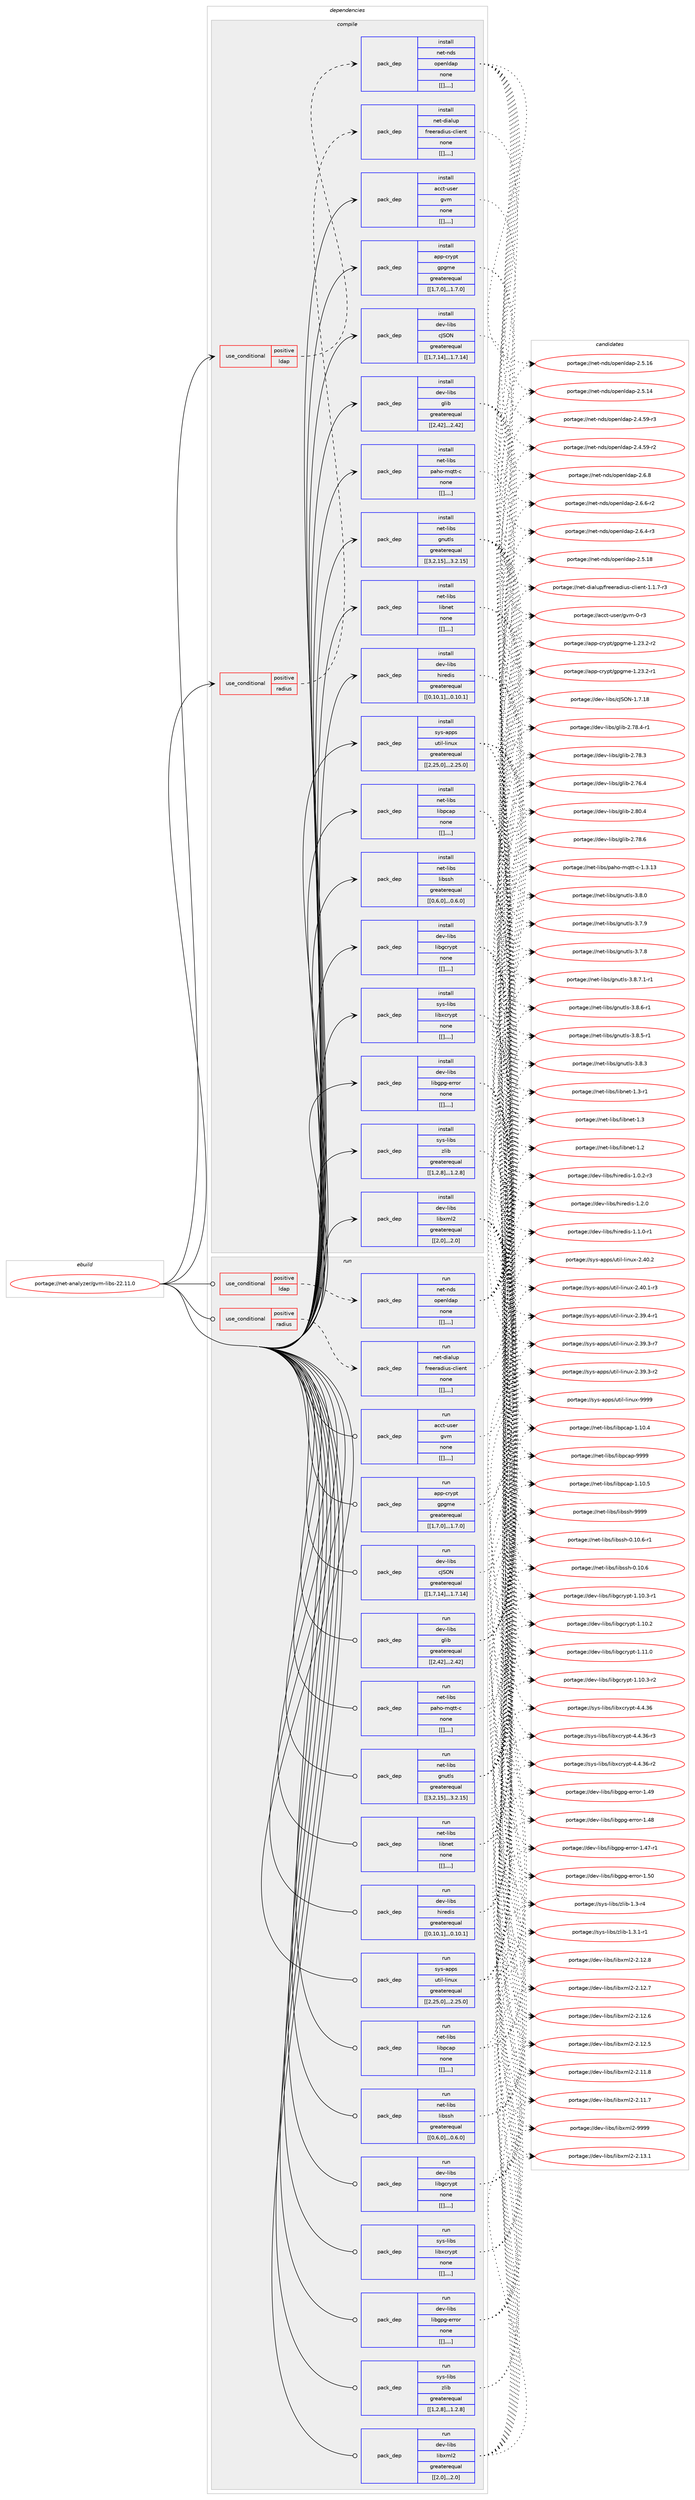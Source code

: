digraph prolog {

# *************
# Graph options
# *************

newrank=true;
concentrate=true;
compound=true;
graph [rankdir=LR,fontname=Helvetica,fontsize=10,ranksep=1.5];#, ranksep=2.5, nodesep=0.2];
edge  [arrowhead=vee];
node  [fontname=Helvetica,fontsize=10];

# **********
# The ebuild
# **********

subgraph cluster_leftcol {
color=gray;
label=<<i>ebuild</i>>;
id [label="portage://net-analyzer/gvm-libs-22.11.0", color=red, width=4, href="../net-analyzer/gvm-libs-22.11.0.svg"];
}

# ****************
# The dependencies
# ****************

subgraph cluster_midcol {
color=gray;
label=<<i>dependencies</i>>;
subgraph cluster_compile {
fillcolor="#eeeeee";
style=filled;
label=<<i>compile</i>>;
subgraph cond91432 {
dependency355734 [label=<<TABLE BORDER="0" CELLBORDER="1" CELLSPACING="0" CELLPADDING="4"><TR><TD ROWSPAN="3" CELLPADDING="10">use_conditional</TD></TR><TR><TD>positive</TD></TR><TR><TD>ldap</TD></TR></TABLE>>, shape=none, color=red];
subgraph pack261593 {
dependency355735 [label=<<TABLE BORDER="0" CELLBORDER="1" CELLSPACING="0" CELLPADDING="4" WIDTH="220"><TR><TD ROWSPAN="6" CELLPADDING="30">pack_dep</TD></TR><TR><TD WIDTH="110">install</TD></TR><TR><TD>net-nds</TD></TR><TR><TD>openldap</TD></TR><TR><TD>none</TD></TR><TR><TD>[[],,,,]</TD></TR></TABLE>>, shape=none, color=blue];
}
dependency355734:e -> dependency355735:w [weight=20,style="dashed",arrowhead="vee"];
}
id:e -> dependency355734:w [weight=20,style="solid",arrowhead="vee"];
subgraph cond91433 {
dependency355736 [label=<<TABLE BORDER="0" CELLBORDER="1" CELLSPACING="0" CELLPADDING="4"><TR><TD ROWSPAN="3" CELLPADDING="10">use_conditional</TD></TR><TR><TD>positive</TD></TR><TR><TD>radius</TD></TR></TABLE>>, shape=none, color=red];
subgraph pack261594 {
dependency355737 [label=<<TABLE BORDER="0" CELLBORDER="1" CELLSPACING="0" CELLPADDING="4" WIDTH="220"><TR><TD ROWSPAN="6" CELLPADDING="30">pack_dep</TD></TR><TR><TD WIDTH="110">install</TD></TR><TR><TD>net-dialup</TD></TR><TR><TD>freeradius-client</TD></TR><TR><TD>none</TD></TR><TR><TD>[[],,,,]</TD></TR></TABLE>>, shape=none, color=blue];
}
dependency355736:e -> dependency355737:w [weight=20,style="dashed",arrowhead="vee"];
}
id:e -> dependency355736:w [weight=20,style="solid",arrowhead="vee"];
subgraph pack261595 {
dependency355738 [label=<<TABLE BORDER="0" CELLBORDER="1" CELLSPACING="0" CELLPADDING="4" WIDTH="220"><TR><TD ROWSPAN="6" CELLPADDING="30">pack_dep</TD></TR><TR><TD WIDTH="110">install</TD></TR><TR><TD>acct-user</TD></TR><TR><TD>gvm</TD></TR><TR><TD>none</TD></TR><TR><TD>[[],,,,]</TD></TR></TABLE>>, shape=none, color=blue];
}
id:e -> dependency355738:w [weight=20,style="solid",arrowhead="vee"];
subgraph pack261596 {
dependency355739 [label=<<TABLE BORDER="0" CELLBORDER="1" CELLSPACING="0" CELLPADDING="4" WIDTH="220"><TR><TD ROWSPAN="6" CELLPADDING="30">pack_dep</TD></TR><TR><TD WIDTH="110">install</TD></TR><TR><TD>app-crypt</TD></TR><TR><TD>gpgme</TD></TR><TR><TD>greaterequal</TD></TR><TR><TD>[[1,7,0],,,1.7.0]</TD></TR></TABLE>>, shape=none, color=blue];
}
id:e -> dependency355739:w [weight=20,style="solid",arrowhead="vee"];
subgraph pack261597 {
dependency355740 [label=<<TABLE BORDER="0" CELLBORDER="1" CELLSPACING="0" CELLPADDING="4" WIDTH="220"><TR><TD ROWSPAN="6" CELLPADDING="30">pack_dep</TD></TR><TR><TD WIDTH="110">install</TD></TR><TR><TD>dev-libs</TD></TR><TR><TD>cJSON</TD></TR><TR><TD>greaterequal</TD></TR><TR><TD>[[1,7,14],,,1.7.14]</TD></TR></TABLE>>, shape=none, color=blue];
}
id:e -> dependency355740:w [weight=20,style="solid",arrowhead="vee"];
subgraph pack261598 {
dependency355741 [label=<<TABLE BORDER="0" CELLBORDER="1" CELLSPACING="0" CELLPADDING="4" WIDTH="220"><TR><TD ROWSPAN="6" CELLPADDING="30">pack_dep</TD></TR><TR><TD WIDTH="110">install</TD></TR><TR><TD>dev-libs</TD></TR><TR><TD>glib</TD></TR><TR><TD>greaterequal</TD></TR><TR><TD>[[2,42],,,2.42]</TD></TR></TABLE>>, shape=none, color=blue];
}
id:e -> dependency355741:w [weight=20,style="solid",arrowhead="vee"];
subgraph pack261599 {
dependency355742 [label=<<TABLE BORDER="0" CELLBORDER="1" CELLSPACING="0" CELLPADDING="4" WIDTH="220"><TR><TD ROWSPAN="6" CELLPADDING="30">pack_dep</TD></TR><TR><TD WIDTH="110">install</TD></TR><TR><TD>dev-libs</TD></TR><TR><TD>hiredis</TD></TR><TR><TD>greaterequal</TD></TR><TR><TD>[[0,10,1],,,0.10.1]</TD></TR></TABLE>>, shape=none, color=blue];
}
id:e -> dependency355742:w [weight=20,style="solid",arrowhead="vee"];
subgraph pack261600 {
dependency355743 [label=<<TABLE BORDER="0" CELLBORDER="1" CELLSPACING="0" CELLPADDING="4" WIDTH="220"><TR><TD ROWSPAN="6" CELLPADDING="30">pack_dep</TD></TR><TR><TD WIDTH="110">install</TD></TR><TR><TD>dev-libs</TD></TR><TR><TD>libgcrypt</TD></TR><TR><TD>none</TD></TR><TR><TD>[[],,,,]</TD></TR></TABLE>>, shape=none, color=blue];
}
id:e -> dependency355743:w [weight=20,style="solid",arrowhead="vee"];
subgraph pack261601 {
dependency355744 [label=<<TABLE BORDER="0" CELLBORDER="1" CELLSPACING="0" CELLPADDING="4" WIDTH="220"><TR><TD ROWSPAN="6" CELLPADDING="30">pack_dep</TD></TR><TR><TD WIDTH="110">install</TD></TR><TR><TD>dev-libs</TD></TR><TR><TD>libgpg-error</TD></TR><TR><TD>none</TD></TR><TR><TD>[[],,,,]</TD></TR></TABLE>>, shape=none, color=blue];
}
id:e -> dependency355744:w [weight=20,style="solid",arrowhead="vee"];
subgraph pack261602 {
dependency355745 [label=<<TABLE BORDER="0" CELLBORDER="1" CELLSPACING="0" CELLPADDING="4" WIDTH="220"><TR><TD ROWSPAN="6" CELLPADDING="30">pack_dep</TD></TR><TR><TD WIDTH="110">install</TD></TR><TR><TD>dev-libs</TD></TR><TR><TD>libxml2</TD></TR><TR><TD>greaterequal</TD></TR><TR><TD>[[2,0],,,2.0]</TD></TR></TABLE>>, shape=none, color=blue];
}
id:e -> dependency355745:w [weight=20,style="solid",arrowhead="vee"];
subgraph pack261603 {
dependency355746 [label=<<TABLE BORDER="0" CELLBORDER="1" CELLSPACING="0" CELLPADDING="4" WIDTH="220"><TR><TD ROWSPAN="6" CELLPADDING="30">pack_dep</TD></TR><TR><TD WIDTH="110">install</TD></TR><TR><TD>net-libs</TD></TR><TR><TD>gnutls</TD></TR><TR><TD>greaterequal</TD></TR><TR><TD>[[3,2,15],,,3.2.15]</TD></TR></TABLE>>, shape=none, color=blue];
}
id:e -> dependency355746:w [weight=20,style="solid",arrowhead="vee"];
subgraph pack261604 {
dependency355747 [label=<<TABLE BORDER="0" CELLBORDER="1" CELLSPACING="0" CELLPADDING="4" WIDTH="220"><TR><TD ROWSPAN="6" CELLPADDING="30">pack_dep</TD></TR><TR><TD WIDTH="110">install</TD></TR><TR><TD>net-libs</TD></TR><TR><TD>libnet</TD></TR><TR><TD>none</TD></TR><TR><TD>[[],,,,]</TD></TR></TABLE>>, shape=none, color=blue];
}
id:e -> dependency355747:w [weight=20,style="solid",arrowhead="vee"];
subgraph pack261605 {
dependency355748 [label=<<TABLE BORDER="0" CELLBORDER="1" CELLSPACING="0" CELLPADDING="4" WIDTH="220"><TR><TD ROWSPAN="6" CELLPADDING="30">pack_dep</TD></TR><TR><TD WIDTH="110">install</TD></TR><TR><TD>net-libs</TD></TR><TR><TD>libpcap</TD></TR><TR><TD>none</TD></TR><TR><TD>[[],,,,]</TD></TR></TABLE>>, shape=none, color=blue];
}
id:e -> dependency355748:w [weight=20,style="solid",arrowhead="vee"];
subgraph pack261606 {
dependency355749 [label=<<TABLE BORDER="0" CELLBORDER="1" CELLSPACING="0" CELLPADDING="4" WIDTH="220"><TR><TD ROWSPAN="6" CELLPADDING="30">pack_dep</TD></TR><TR><TD WIDTH="110">install</TD></TR><TR><TD>net-libs</TD></TR><TR><TD>libssh</TD></TR><TR><TD>greaterequal</TD></TR><TR><TD>[[0,6,0],,,0.6.0]</TD></TR></TABLE>>, shape=none, color=blue];
}
id:e -> dependency355749:w [weight=20,style="solid",arrowhead="vee"];
subgraph pack261607 {
dependency355750 [label=<<TABLE BORDER="0" CELLBORDER="1" CELLSPACING="0" CELLPADDING="4" WIDTH="220"><TR><TD ROWSPAN="6" CELLPADDING="30">pack_dep</TD></TR><TR><TD WIDTH="110">install</TD></TR><TR><TD>net-libs</TD></TR><TR><TD>paho-mqtt-c</TD></TR><TR><TD>none</TD></TR><TR><TD>[[],,,,]</TD></TR></TABLE>>, shape=none, color=blue];
}
id:e -> dependency355750:w [weight=20,style="solid",arrowhead="vee"];
subgraph pack261608 {
dependency355751 [label=<<TABLE BORDER="0" CELLBORDER="1" CELLSPACING="0" CELLPADDING="4" WIDTH="220"><TR><TD ROWSPAN="6" CELLPADDING="30">pack_dep</TD></TR><TR><TD WIDTH="110">install</TD></TR><TR><TD>sys-apps</TD></TR><TR><TD>util-linux</TD></TR><TR><TD>greaterequal</TD></TR><TR><TD>[[2,25,0],,,2.25.0]</TD></TR></TABLE>>, shape=none, color=blue];
}
id:e -> dependency355751:w [weight=20,style="solid",arrowhead="vee"];
subgraph pack261609 {
dependency355752 [label=<<TABLE BORDER="0" CELLBORDER="1" CELLSPACING="0" CELLPADDING="4" WIDTH="220"><TR><TD ROWSPAN="6" CELLPADDING="30">pack_dep</TD></TR><TR><TD WIDTH="110">install</TD></TR><TR><TD>sys-libs</TD></TR><TR><TD>libxcrypt</TD></TR><TR><TD>none</TD></TR><TR><TD>[[],,,,]</TD></TR></TABLE>>, shape=none, color=blue];
}
id:e -> dependency355752:w [weight=20,style="solid",arrowhead="vee"];
subgraph pack261610 {
dependency355753 [label=<<TABLE BORDER="0" CELLBORDER="1" CELLSPACING="0" CELLPADDING="4" WIDTH="220"><TR><TD ROWSPAN="6" CELLPADDING="30">pack_dep</TD></TR><TR><TD WIDTH="110">install</TD></TR><TR><TD>sys-libs</TD></TR><TR><TD>zlib</TD></TR><TR><TD>greaterequal</TD></TR><TR><TD>[[1,2,8],,,1.2.8]</TD></TR></TABLE>>, shape=none, color=blue];
}
id:e -> dependency355753:w [weight=20,style="solid",arrowhead="vee"];
}
subgraph cluster_compileandrun {
fillcolor="#eeeeee";
style=filled;
label=<<i>compile and run</i>>;
}
subgraph cluster_run {
fillcolor="#eeeeee";
style=filled;
label=<<i>run</i>>;
subgraph cond91434 {
dependency355754 [label=<<TABLE BORDER="0" CELLBORDER="1" CELLSPACING="0" CELLPADDING="4"><TR><TD ROWSPAN="3" CELLPADDING="10">use_conditional</TD></TR><TR><TD>positive</TD></TR><TR><TD>ldap</TD></TR></TABLE>>, shape=none, color=red];
subgraph pack261611 {
dependency355755 [label=<<TABLE BORDER="0" CELLBORDER="1" CELLSPACING="0" CELLPADDING="4" WIDTH="220"><TR><TD ROWSPAN="6" CELLPADDING="30">pack_dep</TD></TR><TR><TD WIDTH="110">run</TD></TR><TR><TD>net-nds</TD></TR><TR><TD>openldap</TD></TR><TR><TD>none</TD></TR><TR><TD>[[],,,,]</TD></TR></TABLE>>, shape=none, color=blue];
}
dependency355754:e -> dependency355755:w [weight=20,style="dashed",arrowhead="vee"];
}
id:e -> dependency355754:w [weight=20,style="solid",arrowhead="odot"];
subgraph cond91435 {
dependency355756 [label=<<TABLE BORDER="0" CELLBORDER="1" CELLSPACING="0" CELLPADDING="4"><TR><TD ROWSPAN="3" CELLPADDING="10">use_conditional</TD></TR><TR><TD>positive</TD></TR><TR><TD>radius</TD></TR></TABLE>>, shape=none, color=red];
subgraph pack261612 {
dependency355757 [label=<<TABLE BORDER="0" CELLBORDER="1" CELLSPACING="0" CELLPADDING="4" WIDTH="220"><TR><TD ROWSPAN="6" CELLPADDING="30">pack_dep</TD></TR><TR><TD WIDTH="110">run</TD></TR><TR><TD>net-dialup</TD></TR><TR><TD>freeradius-client</TD></TR><TR><TD>none</TD></TR><TR><TD>[[],,,,]</TD></TR></TABLE>>, shape=none, color=blue];
}
dependency355756:e -> dependency355757:w [weight=20,style="dashed",arrowhead="vee"];
}
id:e -> dependency355756:w [weight=20,style="solid",arrowhead="odot"];
subgraph pack261613 {
dependency355758 [label=<<TABLE BORDER="0" CELLBORDER="1" CELLSPACING="0" CELLPADDING="4" WIDTH="220"><TR><TD ROWSPAN="6" CELLPADDING="30">pack_dep</TD></TR><TR><TD WIDTH="110">run</TD></TR><TR><TD>acct-user</TD></TR><TR><TD>gvm</TD></TR><TR><TD>none</TD></TR><TR><TD>[[],,,,]</TD></TR></TABLE>>, shape=none, color=blue];
}
id:e -> dependency355758:w [weight=20,style="solid",arrowhead="odot"];
subgraph pack261614 {
dependency355759 [label=<<TABLE BORDER="0" CELLBORDER="1" CELLSPACING="0" CELLPADDING="4" WIDTH="220"><TR><TD ROWSPAN="6" CELLPADDING="30">pack_dep</TD></TR><TR><TD WIDTH="110">run</TD></TR><TR><TD>app-crypt</TD></TR><TR><TD>gpgme</TD></TR><TR><TD>greaterequal</TD></TR><TR><TD>[[1,7,0],,,1.7.0]</TD></TR></TABLE>>, shape=none, color=blue];
}
id:e -> dependency355759:w [weight=20,style="solid",arrowhead="odot"];
subgraph pack261615 {
dependency355760 [label=<<TABLE BORDER="0" CELLBORDER="1" CELLSPACING="0" CELLPADDING="4" WIDTH="220"><TR><TD ROWSPAN="6" CELLPADDING="30">pack_dep</TD></TR><TR><TD WIDTH="110">run</TD></TR><TR><TD>dev-libs</TD></TR><TR><TD>cJSON</TD></TR><TR><TD>greaterequal</TD></TR><TR><TD>[[1,7,14],,,1.7.14]</TD></TR></TABLE>>, shape=none, color=blue];
}
id:e -> dependency355760:w [weight=20,style="solid",arrowhead="odot"];
subgraph pack261616 {
dependency355761 [label=<<TABLE BORDER="0" CELLBORDER="1" CELLSPACING="0" CELLPADDING="4" WIDTH="220"><TR><TD ROWSPAN="6" CELLPADDING="30">pack_dep</TD></TR><TR><TD WIDTH="110">run</TD></TR><TR><TD>dev-libs</TD></TR><TR><TD>glib</TD></TR><TR><TD>greaterequal</TD></TR><TR><TD>[[2,42],,,2.42]</TD></TR></TABLE>>, shape=none, color=blue];
}
id:e -> dependency355761:w [weight=20,style="solid",arrowhead="odot"];
subgraph pack261617 {
dependency355762 [label=<<TABLE BORDER="0" CELLBORDER="1" CELLSPACING="0" CELLPADDING="4" WIDTH="220"><TR><TD ROWSPAN="6" CELLPADDING="30">pack_dep</TD></TR><TR><TD WIDTH="110">run</TD></TR><TR><TD>dev-libs</TD></TR><TR><TD>hiredis</TD></TR><TR><TD>greaterequal</TD></TR><TR><TD>[[0,10,1],,,0.10.1]</TD></TR></TABLE>>, shape=none, color=blue];
}
id:e -> dependency355762:w [weight=20,style="solid",arrowhead="odot"];
subgraph pack261618 {
dependency355763 [label=<<TABLE BORDER="0" CELLBORDER="1" CELLSPACING="0" CELLPADDING="4" WIDTH="220"><TR><TD ROWSPAN="6" CELLPADDING="30">pack_dep</TD></TR><TR><TD WIDTH="110">run</TD></TR><TR><TD>dev-libs</TD></TR><TR><TD>libgcrypt</TD></TR><TR><TD>none</TD></TR><TR><TD>[[],,,,]</TD></TR></TABLE>>, shape=none, color=blue];
}
id:e -> dependency355763:w [weight=20,style="solid",arrowhead="odot"];
subgraph pack261619 {
dependency355764 [label=<<TABLE BORDER="0" CELLBORDER="1" CELLSPACING="0" CELLPADDING="4" WIDTH="220"><TR><TD ROWSPAN="6" CELLPADDING="30">pack_dep</TD></TR><TR><TD WIDTH="110">run</TD></TR><TR><TD>dev-libs</TD></TR><TR><TD>libgpg-error</TD></TR><TR><TD>none</TD></TR><TR><TD>[[],,,,]</TD></TR></TABLE>>, shape=none, color=blue];
}
id:e -> dependency355764:w [weight=20,style="solid",arrowhead="odot"];
subgraph pack261620 {
dependency355765 [label=<<TABLE BORDER="0" CELLBORDER="1" CELLSPACING="0" CELLPADDING="4" WIDTH="220"><TR><TD ROWSPAN="6" CELLPADDING="30">pack_dep</TD></TR><TR><TD WIDTH="110">run</TD></TR><TR><TD>dev-libs</TD></TR><TR><TD>libxml2</TD></TR><TR><TD>greaterequal</TD></TR><TR><TD>[[2,0],,,2.0]</TD></TR></TABLE>>, shape=none, color=blue];
}
id:e -> dependency355765:w [weight=20,style="solid",arrowhead="odot"];
subgraph pack261621 {
dependency355766 [label=<<TABLE BORDER="0" CELLBORDER="1" CELLSPACING="0" CELLPADDING="4" WIDTH="220"><TR><TD ROWSPAN="6" CELLPADDING="30">pack_dep</TD></TR><TR><TD WIDTH="110">run</TD></TR><TR><TD>net-libs</TD></TR><TR><TD>gnutls</TD></TR><TR><TD>greaterequal</TD></TR><TR><TD>[[3,2,15],,,3.2.15]</TD></TR></TABLE>>, shape=none, color=blue];
}
id:e -> dependency355766:w [weight=20,style="solid",arrowhead="odot"];
subgraph pack261622 {
dependency355767 [label=<<TABLE BORDER="0" CELLBORDER="1" CELLSPACING="0" CELLPADDING="4" WIDTH="220"><TR><TD ROWSPAN="6" CELLPADDING="30">pack_dep</TD></TR><TR><TD WIDTH="110">run</TD></TR><TR><TD>net-libs</TD></TR><TR><TD>libnet</TD></TR><TR><TD>none</TD></TR><TR><TD>[[],,,,]</TD></TR></TABLE>>, shape=none, color=blue];
}
id:e -> dependency355767:w [weight=20,style="solid",arrowhead="odot"];
subgraph pack261623 {
dependency355768 [label=<<TABLE BORDER="0" CELLBORDER="1" CELLSPACING="0" CELLPADDING="4" WIDTH="220"><TR><TD ROWSPAN="6" CELLPADDING="30">pack_dep</TD></TR><TR><TD WIDTH="110">run</TD></TR><TR><TD>net-libs</TD></TR><TR><TD>libpcap</TD></TR><TR><TD>none</TD></TR><TR><TD>[[],,,,]</TD></TR></TABLE>>, shape=none, color=blue];
}
id:e -> dependency355768:w [weight=20,style="solid",arrowhead="odot"];
subgraph pack261624 {
dependency355769 [label=<<TABLE BORDER="0" CELLBORDER="1" CELLSPACING="0" CELLPADDING="4" WIDTH="220"><TR><TD ROWSPAN="6" CELLPADDING="30">pack_dep</TD></TR><TR><TD WIDTH="110">run</TD></TR><TR><TD>net-libs</TD></TR><TR><TD>libssh</TD></TR><TR><TD>greaterequal</TD></TR><TR><TD>[[0,6,0],,,0.6.0]</TD></TR></TABLE>>, shape=none, color=blue];
}
id:e -> dependency355769:w [weight=20,style="solid",arrowhead="odot"];
subgraph pack261625 {
dependency355770 [label=<<TABLE BORDER="0" CELLBORDER="1" CELLSPACING="0" CELLPADDING="4" WIDTH="220"><TR><TD ROWSPAN="6" CELLPADDING="30">pack_dep</TD></TR><TR><TD WIDTH="110">run</TD></TR><TR><TD>net-libs</TD></TR><TR><TD>paho-mqtt-c</TD></TR><TR><TD>none</TD></TR><TR><TD>[[],,,,]</TD></TR></TABLE>>, shape=none, color=blue];
}
id:e -> dependency355770:w [weight=20,style="solid",arrowhead="odot"];
subgraph pack261626 {
dependency355771 [label=<<TABLE BORDER="0" CELLBORDER="1" CELLSPACING="0" CELLPADDING="4" WIDTH="220"><TR><TD ROWSPAN="6" CELLPADDING="30">pack_dep</TD></TR><TR><TD WIDTH="110">run</TD></TR><TR><TD>sys-apps</TD></TR><TR><TD>util-linux</TD></TR><TR><TD>greaterequal</TD></TR><TR><TD>[[2,25,0],,,2.25.0]</TD></TR></TABLE>>, shape=none, color=blue];
}
id:e -> dependency355771:w [weight=20,style="solid",arrowhead="odot"];
subgraph pack261627 {
dependency355772 [label=<<TABLE BORDER="0" CELLBORDER="1" CELLSPACING="0" CELLPADDING="4" WIDTH="220"><TR><TD ROWSPAN="6" CELLPADDING="30">pack_dep</TD></TR><TR><TD WIDTH="110">run</TD></TR><TR><TD>sys-libs</TD></TR><TR><TD>libxcrypt</TD></TR><TR><TD>none</TD></TR><TR><TD>[[],,,,]</TD></TR></TABLE>>, shape=none, color=blue];
}
id:e -> dependency355772:w [weight=20,style="solid",arrowhead="odot"];
subgraph pack261628 {
dependency355773 [label=<<TABLE BORDER="0" CELLBORDER="1" CELLSPACING="0" CELLPADDING="4" WIDTH="220"><TR><TD ROWSPAN="6" CELLPADDING="30">pack_dep</TD></TR><TR><TD WIDTH="110">run</TD></TR><TR><TD>sys-libs</TD></TR><TR><TD>zlib</TD></TR><TR><TD>greaterequal</TD></TR><TR><TD>[[1,2,8],,,1.2.8]</TD></TR></TABLE>>, shape=none, color=blue];
}
id:e -> dependency355773:w [weight=20,style="solid",arrowhead="odot"];
}
}

# **************
# The candidates
# **************

subgraph cluster_choices {
rank=same;
color=gray;
label=<<i>candidates</i>>;

subgraph choice261593 {
color=black;
nodesep=1;
choice110101116451101001154711111210111010810097112455046544656 [label="portage://net-nds/openldap-2.6.8", color=red, width=4,href="../net-nds/openldap-2.6.8.svg"];
choice1101011164511010011547111112101110108100971124550465446544511450 [label="portage://net-nds/openldap-2.6.6-r2", color=red, width=4,href="../net-nds/openldap-2.6.6-r2.svg"];
choice1101011164511010011547111112101110108100971124550465446524511451 [label="portage://net-nds/openldap-2.6.4-r3", color=red, width=4,href="../net-nds/openldap-2.6.4-r3.svg"];
choice11010111645110100115471111121011101081009711245504653464956 [label="portage://net-nds/openldap-2.5.18", color=red, width=4,href="../net-nds/openldap-2.5.18.svg"];
choice11010111645110100115471111121011101081009711245504653464954 [label="portage://net-nds/openldap-2.5.16", color=red, width=4,href="../net-nds/openldap-2.5.16.svg"];
choice11010111645110100115471111121011101081009711245504653464952 [label="portage://net-nds/openldap-2.5.14", color=red, width=4,href="../net-nds/openldap-2.5.14.svg"];
choice110101116451101001154711111210111010810097112455046524653574511451 [label="portage://net-nds/openldap-2.4.59-r3", color=red, width=4,href="../net-nds/openldap-2.4.59-r3.svg"];
choice110101116451101001154711111210111010810097112455046524653574511450 [label="portage://net-nds/openldap-2.4.59-r2", color=red, width=4,href="../net-nds/openldap-2.4.59-r2.svg"];
dependency355735:e -> choice110101116451101001154711111210111010810097112455046544656:w [style=dotted,weight="100"];
dependency355735:e -> choice1101011164511010011547111112101110108100971124550465446544511450:w [style=dotted,weight="100"];
dependency355735:e -> choice1101011164511010011547111112101110108100971124550465446524511451:w [style=dotted,weight="100"];
dependency355735:e -> choice11010111645110100115471111121011101081009711245504653464956:w [style=dotted,weight="100"];
dependency355735:e -> choice11010111645110100115471111121011101081009711245504653464954:w [style=dotted,weight="100"];
dependency355735:e -> choice11010111645110100115471111121011101081009711245504653464952:w [style=dotted,weight="100"];
dependency355735:e -> choice110101116451101001154711111210111010810097112455046524653574511451:w [style=dotted,weight="100"];
dependency355735:e -> choice110101116451101001154711111210111010810097112455046524653574511450:w [style=dotted,weight="100"];
}
subgraph choice261594 {
color=black;
nodesep=1;
choice1101011164510010597108117112471021141011011149710010511711545991081051011101164549464946554511451 [label="portage://net-dialup/freeradius-client-1.1.7-r3", color=red, width=4,href="../net-dialup/freeradius-client-1.1.7-r3.svg"];
dependency355737:e -> choice1101011164510010597108117112471021141011011149710010511711545991081051011101164549464946554511451:w [style=dotted,weight="100"];
}
subgraph choice261595 {
color=black;
nodesep=1;
choice979999116451171151011144710311810945484511451 [label="portage://acct-user/gvm-0-r3", color=red, width=4,href="../acct-user/gvm-0-r3.svg"];
dependency355738:e -> choice979999116451171151011144710311810945484511451:w [style=dotted,weight="100"];
}
subgraph choice261596 {
color=black;
nodesep=1;
choice97112112459911412111211647103112103109101454946505146504511450 [label="portage://app-crypt/gpgme-1.23.2-r2", color=red, width=4,href="../app-crypt/gpgme-1.23.2-r2.svg"];
choice97112112459911412111211647103112103109101454946505146504511449 [label="portage://app-crypt/gpgme-1.23.2-r1", color=red, width=4,href="../app-crypt/gpgme-1.23.2-r1.svg"];
dependency355739:e -> choice97112112459911412111211647103112103109101454946505146504511450:w [style=dotted,weight="100"];
dependency355739:e -> choice97112112459911412111211647103112103109101454946505146504511449:w [style=dotted,weight="100"];
}
subgraph choice261597 {
color=black;
nodesep=1;
choice100101118451081059811547997483797845494655464956 [label="portage://dev-libs/cJSON-1.7.18", color=red, width=4,href="../dev-libs/cJSON-1.7.18.svg"];
dependency355740:e -> choice100101118451081059811547997483797845494655464956:w [style=dotted,weight="100"];
}
subgraph choice261598 {
color=black;
nodesep=1;
choice1001011184510810598115471031081059845504656484652 [label="portage://dev-libs/glib-2.80.4", color=red, width=4,href="../dev-libs/glib-2.80.4.svg"];
choice1001011184510810598115471031081059845504655564654 [label="portage://dev-libs/glib-2.78.6", color=red, width=4,href="../dev-libs/glib-2.78.6.svg"];
choice10010111845108105981154710310810598455046555646524511449 [label="portage://dev-libs/glib-2.78.4-r1", color=red, width=4,href="../dev-libs/glib-2.78.4-r1.svg"];
choice1001011184510810598115471031081059845504655564651 [label="portage://dev-libs/glib-2.78.3", color=red, width=4,href="../dev-libs/glib-2.78.3.svg"];
choice1001011184510810598115471031081059845504655544652 [label="portage://dev-libs/glib-2.76.4", color=red, width=4,href="../dev-libs/glib-2.76.4.svg"];
dependency355741:e -> choice1001011184510810598115471031081059845504656484652:w [style=dotted,weight="100"];
dependency355741:e -> choice1001011184510810598115471031081059845504655564654:w [style=dotted,weight="100"];
dependency355741:e -> choice10010111845108105981154710310810598455046555646524511449:w [style=dotted,weight="100"];
dependency355741:e -> choice1001011184510810598115471031081059845504655564651:w [style=dotted,weight="100"];
dependency355741:e -> choice1001011184510810598115471031081059845504655544652:w [style=dotted,weight="100"];
}
subgraph choice261599 {
color=black;
nodesep=1;
choice100101118451081059811547104105114101100105115454946504648 [label="portage://dev-libs/hiredis-1.2.0", color=red, width=4,href="../dev-libs/hiredis-1.2.0.svg"];
choice1001011184510810598115471041051141011001051154549464946484511449 [label="portage://dev-libs/hiredis-1.1.0-r1", color=red, width=4,href="../dev-libs/hiredis-1.1.0-r1.svg"];
choice1001011184510810598115471041051141011001051154549464846504511451 [label="portage://dev-libs/hiredis-1.0.2-r3", color=red, width=4,href="../dev-libs/hiredis-1.0.2-r3.svg"];
dependency355742:e -> choice100101118451081059811547104105114101100105115454946504648:w [style=dotted,weight="100"];
dependency355742:e -> choice1001011184510810598115471041051141011001051154549464946484511449:w [style=dotted,weight="100"];
dependency355742:e -> choice1001011184510810598115471041051141011001051154549464846504511451:w [style=dotted,weight="100"];
}
subgraph choice261600 {
color=black;
nodesep=1;
choice100101118451081059811547108105981039911412111211645494649494648 [label="portage://dev-libs/libgcrypt-1.11.0", color=red, width=4,href="../dev-libs/libgcrypt-1.11.0.svg"];
choice1001011184510810598115471081059810399114121112116454946494846514511450 [label="portage://dev-libs/libgcrypt-1.10.3-r2", color=red, width=4,href="../dev-libs/libgcrypt-1.10.3-r2.svg"];
choice1001011184510810598115471081059810399114121112116454946494846514511449 [label="portage://dev-libs/libgcrypt-1.10.3-r1", color=red, width=4,href="../dev-libs/libgcrypt-1.10.3-r1.svg"];
choice100101118451081059811547108105981039911412111211645494649484650 [label="portage://dev-libs/libgcrypt-1.10.2", color=red, width=4,href="../dev-libs/libgcrypt-1.10.2.svg"];
dependency355743:e -> choice100101118451081059811547108105981039911412111211645494649494648:w [style=dotted,weight="100"];
dependency355743:e -> choice1001011184510810598115471081059810399114121112116454946494846514511450:w [style=dotted,weight="100"];
dependency355743:e -> choice1001011184510810598115471081059810399114121112116454946494846514511449:w [style=dotted,weight="100"];
dependency355743:e -> choice100101118451081059811547108105981039911412111211645494649484650:w [style=dotted,weight="100"];
}
subgraph choice261601 {
color=black;
nodesep=1;
choice10010111845108105981154710810598103112103451011141141111144549465348 [label="portage://dev-libs/libgpg-error-1.50", color=red, width=4,href="../dev-libs/libgpg-error-1.50.svg"];
choice10010111845108105981154710810598103112103451011141141111144549465257 [label="portage://dev-libs/libgpg-error-1.49", color=red, width=4,href="../dev-libs/libgpg-error-1.49.svg"];
choice10010111845108105981154710810598103112103451011141141111144549465256 [label="portage://dev-libs/libgpg-error-1.48", color=red, width=4,href="../dev-libs/libgpg-error-1.48.svg"];
choice100101118451081059811547108105981031121034510111411411111445494652554511449 [label="portage://dev-libs/libgpg-error-1.47-r1", color=red, width=4,href="../dev-libs/libgpg-error-1.47-r1.svg"];
dependency355744:e -> choice10010111845108105981154710810598103112103451011141141111144549465348:w [style=dotted,weight="100"];
dependency355744:e -> choice10010111845108105981154710810598103112103451011141141111144549465257:w [style=dotted,weight="100"];
dependency355744:e -> choice10010111845108105981154710810598103112103451011141141111144549465256:w [style=dotted,weight="100"];
dependency355744:e -> choice100101118451081059811547108105981031121034510111411411111445494652554511449:w [style=dotted,weight="100"];
}
subgraph choice261602 {
color=black;
nodesep=1;
choice10010111845108105981154710810598120109108504557575757 [label="portage://dev-libs/libxml2-9999", color=red, width=4,href="../dev-libs/libxml2-9999.svg"];
choice100101118451081059811547108105981201091085045504649514649 [label="portage://dev-libs/libxml2-2.13.1", color=red, width=4,href="../dev-libs/libxml2-2.13.1.svg"];
choice100101118451081059811547108105981201091085045504649504656 [label="portage://dev-libs/libxml2-2.12.8", color=red, width=4,href="../dev-libs/libxml2-2.12.8.svg"];
choice100101118451081059811547108105981201091085045504649504655 [label="portage://dev-libs/libxml2-2.12.7", color=red, width=4,href="../dev-libs/libxml2-2.12.7.svg"];
choice100101118451081059811547108105981201091085045504649504654 [label="portage://dev-libs/libxml2-2.12.6", color=red, width=4,href="../dev-libs/libxml2-2.12.6.svg"];
choice100101118451081059811547108105981201091085045504649504653 [label="portage://dev-libs/libxml2-2.12.5", color=red, width=4,href="../dev-libs/libxml2-2.12.5.svg"];
choice100101118451081059811547108105981201091085045504649494656 [label="portage://dev-libs/libxml2-2.11.8", color=red, width=4,href="../dev-libs/libxml2-2.11.8.svg"];
choice100101118451081059811547108105981201091085045504649494655 [label="portage://dev-libs/libxml2-2.11.7", color=red, width=4,href="../dev-libs/libxml2-2.11.7.svg"];
dependency355745:e -> choice10010111845108105981154710810598120109108504557575757:w [style=dotted,weight="100"];
dependency355745:e -> choice100101118451081059811547108105981201091085045504649514649:w [style=dotted,weight="100"];
dependency355745:e -> choice100101118451081059811547108105981201091085045504649504656:w [style=dotted,weight="100"];
dependency355745:e -> choice100101118451081059811547108105981201091085045504649504655:w [style=dotted,weight="100"];
dependency355745:e -> choice100101118451081059811547108105981201091085045504649504654:w [style=dotted,weight="100"];
dependency355745:e -> choice100101118451081059811547108105981201091085045504649504653:w [style=dotted,weight="100"];
dependency355745:e -> choice100101118451081059811547108105981201091085045504649494656:w [style=dotted,weight="100"];
dependency355745:e -> choice100101118451081059811547108105981201091085045504649494655:w [style=dotted,weight="100"];
}
subgraph choice261603 {
color=black;
nodesep=1;
choice11010111645108105981154710311011711610811545514656465546494511449 [label="portage://net-libs/gnutls-3.8.7.1-r1", color=red, width=4,href="../net-libs/gnutls-3.8.7.1-r1.svg"];
choice1101011164510810598115471031101171161081154551465646544511449 [label="portage://net-libs/gnutls-3.8.6-r1", color=red, width=4,href="../net-libs/gnutls-3.8.6-r1.svg"];
choice1101011164510810598115471031101171161081154551465646534511449 [label="portage://net-libs/gnutls-3.8.5-r1", color=red, width=4,href="../net-libs/gnutls-3.8.5-r1.svg"];
choice110101116451081059811547103110117116108115455146564651 [label="portage://net-libs/gnutls-3.8.3", color=red, width=4,href="../net-libs/gnutls-3.8.3.svg"];
choice110101116451081059811547103110117116108115455146564648 [label="portage://net-libs/gnutls-3.8.0", color=red, width=4,href="../net-libs/gnutls-3.8.0.svg"];
choice110101116451081059811547103110117116108115455146554657 [label="portage://net-libs/gnutls-3.7.9", color=red, width=4,href="../net-libs/gnutls-3.7.9.svg"];
choice110101116451081059811547103110117116108115455146554656 [label="portage://net-libs/gnutls-3.7.8", color=red, width=4,href="../net-libs/gnutls-3.7.8.svg"];
dependency355746:e -> choice11010111645108105981154710311011711610811545514656465546494511449:w [style=dotted,weight="100"];
dependency355746:e -> choice1101011164510810598115471031101171161081154551465646544511449:w [style=dotted,weight="100"];
dependency355746:e -> choice1101011164510810598115471031101171161081154551465646534511449:w [style=dotted,weight="100"];
dependency355746:e -> choice110101116451081059811547103110117116108115455146564651:w [style=dotted,weight="100"];
dependency355746:e -> choice110101116451081059811547103110117116108115455146564648:w [style=dotted,weight="100"];
dependency355746:e -> choice110101116451081059811547103110117116108115455146554657:w [style=dotted,weight="100"];
dependency355746:e -> choice110101116451081059811547103110117116108115455146554656:w [style=dotted,weight="100"];
}
subgraph choice261604 {
color=black;
nodesep=1;
choice11010111645108105981154710810598110101116454946514511449 [label="portage://net-libs/libnet-1.3-r1", color=red, width=4,href="../net-libs/libnet-1.3-r1.svg"];
choice1101011164510810598115471081059811010111645494651 [label="portage://net-libs/libnet-1.3", color=red, width=4,href="../net-libs/libnet-1.3.svg"];
choice1101011164510810598115471081059811010111645494650 [label="portage://net-libs/libnet-1.2", color=red, width=4,href="../net-libs/libnet-1.2.svg"];
dependency355747:e -> choice11010111645108105981154710810598110101116454946514511449:w [style=dotted,weight="100"];
dependency355747:e -> choice1101011164510810598115471081059811010111645494651:w [style=dotted,weight="100"];
dependency355747:e -> choice1101011164510810598115471081059811010111645494650:w [style=dotted,weight="100"];
}
subgraph choice261605 {
color=black;
nodesep=1;
choice1101011164510810598115471081059811299971124557575757 [label="portage://net-libs/libpcap-9999", color=red, width=4,href="../net-libs/libpcap-9999.svg"];
choice11010111645108105981154710810598112999711245494649484653 [label="portage://net-libs/libpcap-1.10.5", color=red, width=4,href="../net-libs/libpcap-1.10.5.svg"];
choice11010111645108105981154710810598112999711245494649484652 [label="portage://net-libs/libpcap-1.10.4", color=red, width=4,href="../net-libs/libpcap-1.10.4.svg"];
dependency355748:e -> choice1101011164510810598115471081059811299971124557575757:w [style=dotted,weight="100"];
dependency355748:e -> choice11010111645108105981154710810598112999711245494649484653:w [style=dotted,weight="100"];
dependency355748:e -> choice11010111645108105981154710810598112999711245494649484652:w [style=dotted,weight="100"];
}
subgraph choice261606 {
color=black;
nodesep=1;
choice110101116451081059811547108105981151151044557575757 [label="portage://net-libs/libssh-9999", color=red, width=4,href="../net-libs/libssh-9999.svg"];
choice11010111645108105981154710810598115115104454846494846544511449 [label="portage://net-libs/libssh-0.10.6-r1", color=red, width=4,href="../net-libs/libssh-0.10.6-r1.svg"];
choice1101011164510810598115471081059811511510445484649484654 [label="portage://net-libs/libssh-0.10.6", color=red, width=4,href="../net-libs/libssh-0.10.6.svg"];
dependency355749:e -> choice110101116451081059811547108105981151151044557575757:w [style=dotted,weight="100"];
dependency355749:e -> choice11010111645108105981154710810598115115104454846494846544511449:w [style=dotted,weight="100"];
dependency355749:e -> choice1101011164510810598115471081059811511510445484649484654:w [style=dotted,weight="100"];
}
subgraph choice261607 {
color=black;
nodesep=1;
choice1101011164510810598115471129710411145109113116116459945494651464951 [label="portage://net-libs/paho-mqtt-c-1.3.13", color=red, width=4,href="../net-libs/paho-mqtt-c-1.3.13.svg"];
dependency355750:e -> choice1101011164510810598115471129710411145109113116116459945494651464951:w [style=dotted,weight="100"];
}
subgraph choice261608 {
color=black;
nodesep=1;
choice115121115459711211211547117116105108451081051101171204557575757 [label="portage://sys-apps/util-linux-9999", color=red, width=4,href="../sys-apps/util-linux-9999.svg"];
choice1151211154597112112115471171161051084510810511011712045504652484650 [label="portage://sys-apps/util-linux-2.40.2", color=red, width=4,href="../sys-apps/util-linux-2.40.2.svg"];
choice11512111545971121121154711711610510845108105110117120455046524846494511451 [label="portage://sys-apps/util-linux-2.40.1-r3", color=red, width=4,href="../sys-apps/util-linux-2.40.1-r3.svg"];
choice11512111545971121121154711711610510845108105110117120455046515746524511449 [label="portage://sys-apps/util-linux-2.39.4-r1", color=red, width=4,href="../sys-apps/util-linux-2.39.4-r1.svg"];
choice11512111545971121121154711711610510845108105110117120455046515746514511455 [label="portage://sys-apps/util-linux-2.39.3-r7", color=red, width=4,href="../sys-apps/util-linux-2.39.3-r7.svg"];
choice11512111545971121121154711711610510845108105110117120455046515746514511450 [label="portage://sys-apps/util-linux-2.39.3-r2", color=red, width=4,href="../sys-apps/util-linux-2.39.3-r2.svg"];
dependency355751:e -> choice115121115459711211211547117116105108451081051101171204557575757:w [style=dotted,weight="100"];
dependency355751:e -> choice1151211154597112112115471171161051084510810511011712045504652484650:w [style=dotted,weight="100"];
dependency355751:e -> choice11512111545971121121154711711610510845108105110117120455046524846494511451:w [style=dotted,weight="100"];
dependency355751:e -> choice11512111545971121121154711711610510845108105110117120455046515746524511449:w [style=dotted,weight="100"];
dependency355751:e -> choice11512111545971121121154711711610510845108105110117120455046515746514511455:w [style=dotted,weight="100"];
dependency355751:e -> choice11512111545971121121154711711610510845108105110117120455046515746514511450:w [style=dotted,weight="100"];
}
subgraph choice261609 {
color=black;
nodesep=1;
choice1151211154510810598115471081059812099114121112116455246524651544511451 [label="portage://sys-libs/libxcrypt-4.4.36-r3", color=red, width=4,href="../sys-libs/libxcrypt-4.4.36-r3.svg"];
choice1151211154510810598115471081059812099114121112116455246524651544511450 [label="portage://sys-libs/libxcrypt-4.4.36-r2", color=red, width=4,href="../sys-libs/libxcrypt-4.4.36-r2.svg"];
choice115121115451081059811547108105981209911412111211645524652465154 [label="portage://sys-libs/libxcrypt-4.4.36", color=red, width=4,href="../sys-libs/libxcrypt-4.4.36.svg"];
dependency355752:e -> choice1151211154510810598115471081059812099114121112116455246524651544511451:w [style=dotted,weight="100"];
dependency355752:e -> choice1151211154510810598115471081059812099114121112116455246524651544511450:w [style=dotted,weight="100"];
dependency355752:e -> choice115121115451081059811547108105981209911412111211645524652465154:w [style=dotted,weight="100"];
}
subgraph choice261610 {
color=black;
nodesep=1;
choice115121115451081059811547122108105984549465146494511449 [label="portage://sys-libs/zlib-1.3.1-r1", color=red, width=4,href="../sys-libs/zlib-1.3.1-r1.svg"];
choice11512111545108105981154712210810598454946514511452 [label="portage://sys-libs/zlib-1.3-r4", color=red, width=4,href="../sys-libs/zlib-1.3-r4.svg"];
dependency355753:e -> choice115121115451081059811547122108105984549465146494511449:w [style=dotted,weight="100"];
dependency355753:e -> choice11512111545108105981154712210810598454946514511452:w [style=dotted,weight="100"];
}
subgraph choice261611 {
color=black;
nodesep=1;
choice110101116451101001154711111210111010810097112455046544656 [label="portage://net-nds/openldap-2.6.8", color=red, width=4,href="../net-nds/openldap-2.6.8.svg"];
choice1101011164511010011547111112101110108100971124550465446544511450 [label="portage://net-nds/openldap-2.6.6-r2", color=red, width=4,href="../net-nds/openldap-2.6.6-r2.svg"];
choice1101011164511010011547111112101110108100971124550465446524511451 [label="portage://net-nds/openldap-2.6.4-r3", color=red, width=4,href="../net-nds/openldap-2.6.4-r3.svg"];
choice11010111645110100115471111121011101081009711245504653464956 [label="portage://net-nds/openldap-2.5.18", color=red, width=4,href="../net-nds/openldap-2.5.18.svg"];
choice11010111645110100115471111121011101081009711245504653464954 [label="portage://net-nds/openldap-2.5.16", color=red, width=4,href="../net-nds/openldap-2.5.16.svg"];
choice11010111645110100115471111121011101081009711245504653464952 [label="portage://net-nds/openldap-2.5.14", color=red, width=4,href="../net-nds/openldap-2.5.14.svg"];
choice110101116451101001154711111210111010810097112455046524653574511451 [label="portage://net-nds/openldap-2.4.59-r3", color=red, width=4,href="../net-nds/openldap-2.4.59-r3.svg"];
choice110101116451101001154711111210111010810097112455046524653574511450 [label="portage://net-nds/openldap-2.4.59-r2", color=red, width=4,href="../net-nds/openldap-2.4.59-r2.svg"];
dependency355755:e -> choice110101116451101001154711111210111010810097112455046544656:w [style=dotted,weight="100"];
dependency355755:e -> choice1101011164511010011547111112101110108100971124550465446544511450:w [style=dotted,weight="100"];
dependency355755:e -> choice1101011164511010011547111112101110108100971124550465446524511451:w [style=dotted,weight="100"];
dependency355755:e -> choice11010111645110100115471111121011101081009711245504653464956:w [style=dotted,weight="100"];
dependency355755:e -> choice11010111645110100115471111121011101081009711245504653464954:w [style=dotted,weight="100"];
dependency355755:e -> choice11010111645110100115471111121011101081009711245504653464952:w [style=dotted,weight="100"];
dependency355755:e -> choice110101116451101001154711111210111010810097112455046524653574511451:w [style=dotted,weight="100"];
dependency355755:e -> choice110101116451101001154711111210111010810097112455046524653574511450:w [style=dotted,weight="100"];
}
subgraph choice261612 {
color=black;
nodesep=1;
choice1101011164510010597108117112471021141011011149710010511711545991081051011101164549464946554511451 [label="portage://net-dialup/freeradius-client-1.1.7-r3", color=red, width=4,href="../net-dialup/freeradius-client-1.1.7-r3.svg"];
dependency355757:e -> choice1101011164510010597108117112471021141011011149710010511711545991081051011101164549464946554511451:w [style=dotted,weight="100"];
}
subgraph choice261613 {
color=black;
nodesep=1;
choice979999116451171151011144710311810945484511451 [label="portage://acct-user/gvm-0-r3", color=red, width=4,href="../acct-user/gvm-0-r3.svg"];
dependency355758:e -> choice979999116451171151011144710311810945484511451:w [style=dotted,weight="100"];
}
subgraph choice261614 {
color=black;
nodesep=1;
choice97112112459911412111211647103112103109101454946505146504511450 [label="portage://app-crypt/gpgme-1.23.2-r2", color=red, width=4,href="../app-crypt/gpgme-1.23.2-r2.svg"];
choice97112112459911412111211647103112103109101454946505146504511449 [label="portage://app-crypt/gpgme-1.23.2-r1", color=red, width=4,href="../app-crypt/gpgme-1.23.2-r1.svg"];
dependency355759:e -> choice97112112459911412111211647103112103109101454946505146504511450:w [style=dotted,weight="100"];
dependency355759:e -> choice97112112459911412111211647103112103109101454946505146504511449:w [style=dotted,weight="100"];
}
subgraph choice261615 {
color=black;
nodesep=1;
choice100101118451081059811547997483797845494655464956 [label="portage://dev-libs/cJSON-1.7.18", color=red, width=4,href="../dev-libs/cJSON-1.7.18.svg"];
dependency355760:e -> choice100101118451081059811547997483797845494655464956:w [style=dotted,weight="100"];
}
subgraph choice261616 {
color=black;
nodesep=1;
choice1001011184510810598115471031081059845504656484652 [label="portage://dev-libs/glib-2.80.4", color=red, width=4,href="../dev-libs/glib-2.80.4.svg"];
choice1001011184510810598115471031081059845504655564654 [label="portage://dev-libs/glib-2.78.6", color=red, width=4,href="../dev-libs/glib-2.78.6.svg"];
choice10010111845108105981154710310810598455046555646524511449 [label="portage://dev-libs/glib-2.78.4-r1", color=red, width=4,href="../dev-libs/glib-2.78.4-r1.svg"];
choice1001011184510810598115471031081059845504655564651 [label="portage://dev-libs/glib-2.78.3", color=red, width=4,href="../dev-libs/glib-2.78.3.svg"];
choice1001011184510810598115471031081059845504655544652 [label="portage://dev-libs/glib-2.76.4", color=red, width=4,href="../dev-libs/glib-2.76.4.svg"];
dependency355761:e -> choice1001011184510810598115471031081059845504656484652:w [style=dotted,weight="100"];
dependency355761:e -> choice1001011184510810598115471031081059845504655564654:w [style=dotted,weight="100"];
dependency355761:e -> choice10010111845108105981154710310810598455046555646524511449:w [style=dotted,weight="100"];
dependency355761:e -> choice1001011184510810598115471031081059845504655564651:w [style=dotted,weight="100"];
dependency355761:e -> choice1001011184510810598115471031081059845504655544652:w [style=dotted,weight="100"];
}
subgraph choice261617 {
color=black;
nodesep=1;
choice100101118451081059811547104105114101100105115454946504648 [label="portage://dev-libs/hiredis-1.2.0", color=red, width=4,href="../dev-libs/hiredis-1.2.0.svg"];
choice1001011184510810598115471041051141011001051154549464946484511449 [label="portage://dev-libs/hiredis-1.1.0-r1", color=red, width=4,href="../dev-libs/hiredis-1.1.0-r1.svg"];
choice1001011184510810598115471041051141011001051154549464846504511451 [label="portage://dev-libs/hiredis-1.0.2-r3", color=red, width=4,href="../dev-libs/hiredis-1.0.2-r3.svg"];
dependency355762:e -> choice100101118451081059811547104105114101100105115454946504648:w [style=dotted,weight="100"];
dependency355762:e -> choice1001011184510810598115471041051141011001051154549464946484511449:w [style=dotted,weight="100"];
dependency355762:e -> choice1001011184510810598115471041051141011001051154549464846504511451:w [style=dotted,weight="100"];
}
subgraph choice261618 {
color=black;
nodesep=1;
choice100101118451081059811547108105981039911412111211645494649494648 [label="portage://dev-libs/libgcrypt-1.11.0", color=red, width=4,href="../dev-libs/libgcrypt-1.11.0.svg"];
choice1001011184510810598115471081059810399114121112116454946494846514511450 [label="portage://dev-libs/libgcrypt-1.10.3-r2", color=red, width=4,href="../dev-libs/libgcrypt-1.10.3-r2.svg"];
choice1001011184510810598115471081059810399114121112116454946494846514511449 [label="portage://dev-libs/libgcrypt-1.10.3-r1", color=red, width=4,href="../dev-libs/libgcrypt-1.10.3-r1.svg"];
choice100101118451081059811547108105981039911412111211645494649484650 [label="portage://dev-libs/libgcrypt-1.10.2", color=red, width=4,href="../dev-libs/libgcrypt-1.10.2.svg"];
dependency355763:e -> choice100101118451081059811547108105981039911412111211645494649494648:w [style=dotted,weight="100"];
dependency355763:e -> choice1001011184510810598115471081059810399114121112116454946494846514511450:w [style=dotted,weight="100"];
dependency355763:e -> choice1001011184510810598115471081059810399114121112116454946494846514511449:w [style=dotted,weight="100"];
dependency355763:e -> choice100101118451081059811547108105981039911412111211645494649484650:w [style=dotted,weight="100"];
}
subgraph choice261619 {
color=black;
nodesep=1;
choice10010111845108105981154710810598103112103451011141141111144549465348 [label="portage://dev-libs/libgpg-error-1.50", color=red, width=4,href="../dev-libs/libgpg-error-1.50.svg"];
choice10010111845108105981154710810598103112103451011141141111144549465257 [label="portage://dev-libs/libgpg-error-1.49", color=red, width=4,href="../dev-libs/libgpg-error-1.49.svg"];
choice10010111845108105981154710810598103112103451011141141111144549465256 [label="portage://dev-libs/libgpg-error-1.48", color=red, width=4,href="../dev-libs/libgpg-error-1.48.svg"];
choice100101118451081059811547108105981031121034510111411411111445494652554511449 [label="portage://dev-libs/libgpg-error-1.47-r1", color=red, width=4,href="../dev-libs/libgpg-error-1.47-r1.svg"];
dependency355764:e -> choice10010111845108105981154710810598103112103451011141141111144549465348:w [style=dotted,weight="100"];
dependency355764:e -> choice10010111845108105981154710810598103112103451011141141111144549465257:w [style=dotted,weight="100"];
dependency355764:e -> choice10010111845108105981154710810598103112103451011141141111144549465256:w [style=dotted,weight="100"];
dependency355764:e -> choice100101118451081059811547108105981031121034510111411411111445494652554511449:w [style=dotted,weight="100"];
}
subgraph choice261620 {
color=black;
nodesep=1;
choice10010111845108105981154710810598120109108504557575757 [label="portage://dev-libs/libxml2-9999", color=red, width=4,href="../dev-libs/libxml2-9999.svg"];
choice100101118451081059811547108105981201091085045504649514649 [label="portage://dev-libs/libxml2-2.13.1", color=red, width=4,href="../dev-libs/libxml2-2.13.1.svg"];
choice100101118451081059811547108105981201091085045504649504656 [label="portage://dev-libs/libxml2-2.12.8", color=red, width=4,href="../dev-libs/libxml2-2.12.8.svg"];
choice100101118451081059811547108105981201091085045504649504655 [label="portage://dev-libs/libxml2-2.12.7", color=red, width=4,href="../dev-libs/libxml2-2.12.7.svg"];
choice100101118451081059811547108105981201091085045504649504654 [label="portage://dev-libs/libxml2-2.12.6", color=red, width=4,href="../dev-libs/libxml2-2.12.6.svg"];
choice100101118451081059811547108105981201091085045504649504653 [label="portage://dev-libs/libxml2-2.12.5", color=red, width=4,href="../dev-libs/libxml2-2.12.5.svg"];
choice100101118451081059811547108105981201091085045504649494656 [label="portage://dev-libs/libxml2-2.11.8", color=red, width=4,href="../dev-libs/libxml2-2.11.8.svg"];
choice100101118451081059811547108105981201091085045504649494655 [label="portage://dev-libs/libxml2-2.11.7", color=red, width=4,href="../dev-libs/libxml2-2.11.7.svg"];
dependency355765:e -> choice10010111845108105981154710810598120109108504557575757:w [style=dotted,weight="100"];
dependency355765:e -> choice100101118451081059811547108105981201091085045504649514649:w [style=dotted,weight="100"];
dependency355765:e -> choice100101118451081059811547108105981201091085045504649504656:w [style=dotted,weight="100"];
dependency355765:e -> choice100101118451081059811547108105981201091085045504649504655:w [style=dotted,weight="100"];
dependency355765:e -> choice100101118451081059811547108105981201091085045504649504654:w [style=dotted,weight="100"];
dependency355765:e -> choice100101118451081059811547108105981201091085045504649504653:w [style=dotted,weight="100"];
dependency355765:e -> choice100101118451081059811547108105981201091085045504649494656:w [style=dotted,weight="100"];
dependency355765:e -> choice100101118451081059811547108105981201091085045504649494655:w [style=dotted,weight="100"];
}
subgraph choice261621 {
color=black;
nodesep=1;
choice11010111645108105981154710311011711610811545514656465546494511449 [label="portage://net-libs/gnutls-3.8.7.1-r1", color=red, width=4,href="../net-libs/gnutls-3.8.7.1-r1.svg"];
choice1101011164510810598115471031101171161081154551465646544511449 [label="portage://net-libs/gnutls-3.8.6-r1", color=red, width=4,href="../net-libs/gnutls-3.8.6-r1.svg"];
choice1101011164510810598115471031101171161081154551465646534511449 [label="portage://net-libs/gnutls-3.8.5-r1", color=red, width=4,href="../net-libs/gnutls-3.8.5-r1.svg"];
choice110101116451081059811547103110117116108115455146564651 [label="portage://net-libs/gnutls-3.8.3", color=red, width=4,href="../net-libs/gnutls-3.8.3.svg"];
choice110101116451081059811547103110117116108115455146564648 [label="portage://net-libs/gnutls-3.8.0", color=red, width=4,href="../net-libs/gnutls-3.8.0.svg"];
choice110101116451081059811547103110117116108115455146554657 [label="portage://net-libs/gnutls-3.7.9", color=red, width=4,href="../net-libs/gnutls-3.7.9.svg"];
choice110101116451081059811547103110117116108115455146554656 [label="portage://net-libs/gnutls-3.7.8", color=red, width=4,href="../net-libs/gnutls-3.7.8.svg"];
dependency355766:e -> choice11010111645108105981154710311011711610811545514656465546494511449:w [style=dotted,weight="100"];
dependency355766:e -> choice1101011164510810598115471031101171161081154551465646544511449:w [style=dotted,weight="100"];
dependency355766:e -> choice1101011164510810598115471031101171161081154551465646534511449:w [style=dotted,weight="100"];
dependency355766:e -> choice110101116451081059811547103110117116108115455146564651:w [style=dotted,weight="100"];
dependency355766:e -> choice110101116451081059811547103110117116108115455146564648:w [style=dotted,weight="100"];
dependency355766:e -> choice110101116451081059811547103110117116108115455146554657:w [style=dotted,weight="100"];
dependency355766:e -> choice110101116451081059811547103110117116108115455146554656:w [style=dotted,weight="100"];
}
subgraph choice261622 {
color=black;
nodesep=1;
choice11010111645108105981154710810598110101116454946514511449 [label="portage://net-libs/libnet-1.3-r1", color=red, width=4,href="../net-libs/libnet-1.3-r1.svg"];
choice1101011164510810598115471081059811010111645494651 [label="portage://net-libs/libnet-1.3", color=red, width=4,href="../net-libs/libnet-1.3.svg"];
choice1101011164510810598115471081059811010111645494650 [label="portage://net-libs/libnet-1.2", color=red, width=4,href="../net-libs/libnet-1.2.svg"];
dependency355767:e -> choice11010111645108105981154710810598110101116454946514511449:w [style=dotted,weight="100"];
dependency355767:e -> choice1101011164510810598115471081059811010111645494651:w [style=dotted,weight="100"];
dependency355767:e -> choice1101011164510810598115471081059811010111645494650:w [style=dotted,weight="100"];
}
subgraph choice261623 {
color=black;
nodesep=1;
choice1101011164510810598115471081059811299971124557575757 [label="portage://net-libs/libpcap-9999", color=red, width=4,href="../net-libs/libpcap-9999.svg"];
choice11010111645108105981154710810598112999711245494649484653 [label="portage://net-libs/libpcap-1.10.5", color=red, width=4,href="../net-libs/libpcap-1.10.5.svg"];
choice11010111645108105981154710810598112999711245494649484652 [label="portage://net-libs/libpcap-1.10.4", color=red, width=4,href="../net-libs/libpcap-1.10.4.svg"];
dependency355768:e -> choice1101011164510810598115471081059811299971124557575757:w [style=dotted,weight="100"];
dependency355768:e -> choice11010111645108105981154710810598112999711245494649484653:w [style=dotted,weight="100"];
dependency355768:e -> choice11010111645108105981154710810598112999711245494649484652:w [style=dotted,weight="100"];
}
subgraph choice261624 {
color=black;
nodesep=1;
choice110101116451081059811547108105981151151044557575757 [label="portage://net-libs/libssh-9999", color=red, width=4,href="../net-libs/libssh-9999.svg"];
choice11010111645108105981154710810598115115104454846494846544511449 [label="portage://net-libs/libssh-0.10.6-r1", color=red, width=4,href="../net-libs/libssh-0.10.6-r1.svg"];
choice1101011164510810598115471081059811511510445484649484654 [label="portage://net-libs/libssh-0.10.6", color=red, width=4,href="../net-libs/libssh-0.10.6.svg"];
dependency355769:e -> choice110101116451081059811547108105981151151044557575757:w [style=dotted,weight="100"];
dependency355769:e -> choice11010111645108105981154710810598115115104454846494846544511449:w [style=dotted,weight="100"];
dependency355769:e -> choice1101011164510810598115471081059811511510445484649484654:w [style=dotted,weight="100"];
}
subgraph choice261625 {
color=black;
nodesep=1;
choice1101011164510810598115471129710411145109113116116459945494651464951 [label="portage://net-libs/paho-mqtt-c-1.3.13", color=red, width=4,href="../net-libs/paho-mqtt-c-1.3.13.svg"];
dependency355770:e -> choice1101011164510810598115471129710411145109113116116459945494651464951:w [style=dotted,weight="100"];
}
subgraph choice261626 {
color=black;
nodesep=1;
choice115121115459711211211547117116105108451081051101171204557575757 [label="portage://sys-apps/util-linux-9999", color=red, width=4,href="../sys-apps/util-linux-9999.svg"];
choice1151211154597112112115471171161051084510810511011712045504652484650 [label="portage://sys-apps/util-linux-2.40.2", color=red, width=4,href="../sys-apps/util-linux-2.40.2.svg"];
choice11512111545971121121154711711610510845108105110117120455046524846494511451 [label="portage://sys-apps/util-linux-2.40.1-r3", color=red, width=4,href="../sys-apps/util-linux-2.40.1-r3.svg"];
choice11512111545971121121154711711610510845108105110117120455046515746524511449 [label="portage://sys-apps/util-linux-2.39.4-r1", color=red, width=4,href="../sys-apps/util-linux-2.39.4-r1.svg"];
choice11512111545971121121154711711610510845108105110117120455046515746514511455 [label="portage://sys-apps/util-linux-2.39.3-r7", color=red, width=4,href="../sys-apps/util-linux-2.39.3-r7.svg"];
choice11512111545971121121154711711610510845108105110117120455046515746514511450 [label="portage://sys-apps/util-linux-2.39.3-r2", color=red, width=4,href="../sys-apps/util-linux-2.39.3-r2.svg"];
dependency355771:e -> choice115121115459711211211547117116105108451081051101171204557575757:w [style=dotted,weight="100"];
dependency355771:e -> choice1151211154597112112115471171161051084510810511011712045504652484650:w [style=dotted,weight="100"];
dependency355771:e -> choice11512111545971121121154711711610510845108105110117120455046524846494511451:w [style=dotted,weight="100"];
dependency355771:e -> choice11512111545971121121154711711610510845108105110117120455046515746524511449:w [style=dotted,weight="100"];
dependency355771:e -> choice11512111545971121121154711711610510845108105110117120455046515746514511455:w [style=dotted,weight="100"];
dependency355771:e -> choice11512111545971121121154711711610510845108105110117120455046515746514511450:w [style=dotted,weight="100"];
}
subgraph choice261627 {
color=black;
nodesep=1;
choice1151211154510810598115471081059812099114121112116455246524651544511451 [label="portage://sys-libs/libxcrypt-4.4.36-r3", color=red, width=4,href="../sys-libs/libxcrypt-4.4.36-r3.svg"];
choice1151211154510810598115471081059812099114121112116455246524651544511450 [label="portage://sys-libs/libxcrypt-4.4.36-r2", color=red, width=4,href="../sys-libs/libxcrypt-4.4.36-r2.svg"];
choice115121115451081059811547108105981209911412111211645524652465154 [label="portage://sys-libs/libxcrypt-4.4.36", color=red, width=4,href="../sys-libs/libxcrypt-4.4.36.svg"];
dependency355772:e -> choice1151211154510810598115471081059812099114121112116455246524651544511451:w [style=dotted,weight="100"];
dependency355772:e -> choice1151211154510810598115471081059812099114121112116455246524651544511450:w [style=dotted,weight="100"];
dependency355772:e -> choice115121115451081059811547108105981209911412111211645524652465154:w [style=dotted,weight="100"];
}
subgraph choice261628 {
color=black;
nodesep=1;
choice115121115451081059811547122108105984549465146494511449 [label="portage://sys-libs/zlib-1.3.1-r1", color=red, width=4,href="../sys-libs/zlib-1.3.1-r1.svg"];
choice11512111545108105981154712210810598454946514511452 [label="portage://sys-libs/zlib-1.3-r4", color=red, width=4,href="../sys-libs/zlib-1.3-r4.svg"];
dependency355773:e -> choice115121115451081059811547122108105984549465146494511449:w [style=dotted,weight="100"];
dependency355773:e -> choice11512111545108105981154712210810598454946514511452:w [style=dotted,weight="100"];
}
}

}
